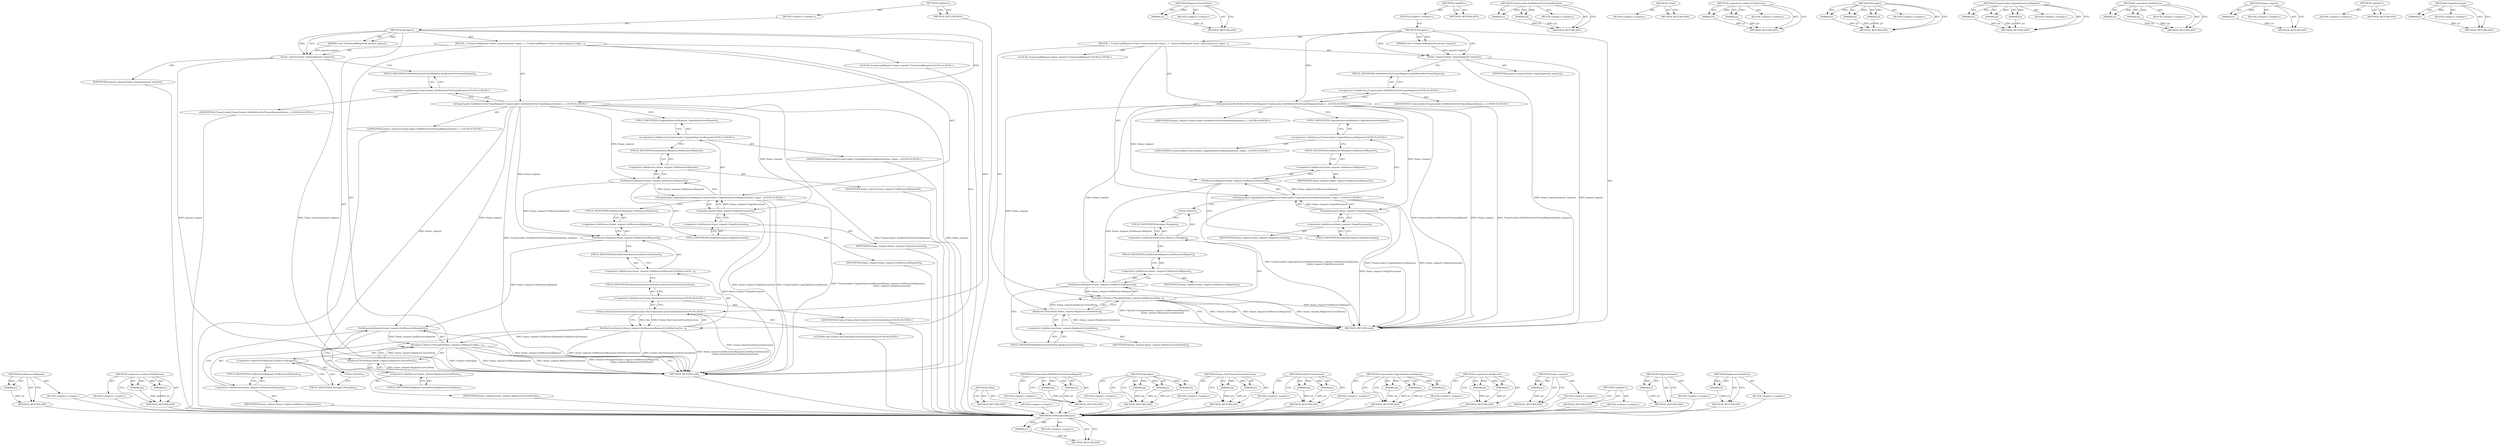 digraph "OriginDocument" {
vulnerable_92 [label=<(METHOD,GetResourceRequest)>];
vulnerable_93 [label=<(PARAM,p1)>];
vulnerable_94 [label=<(BLOCK,&lt;empty&gt;,&lt;empty&gt;)>];
vulnerable_95 [label=<(METHOD_RETURN,ANY)>];
vulnerable_116 [label=<(METHOD,&lt;operator&gt;.indirectFieldAccess)>];
vulnerable_117 [label=<(PARAM,p1)>];
vulnerable_118 [label=<(PARAM,p2)>];
vulnerable_119 [label=<(BLOCK,&lt;empty&gt;,&lt;empty&gt;)>];
vulnerable_120 [label=<(METHOD_RETURN,ANY)>];
vulnerable_6 [label=<(METHOD,&lt;global&gt;)<SUB>1</SUB>>];
vulnerable_7 [label=<(BLOCK,&lt;empty&gt;,&lt;empty&gt;)<SUB>1</SUB>>];
vulnerable_8 [label=<(METHOD,Navigate)<SUB>1</SUB>>];
vulnerable_9 [label=<(PARAM,const FrameLoadRequest&amp; passed_request)<SUB>1</SUB>>];
vulnerable_10 [label=<(BLOCK,{
  FrameLoadRequest frame_request(passed_reque...,{
  FrameLoadRequest frame_request(passed_reque...)<SUB>1</SUB>>];
vulnerable_11 [label="<(LOCAL,FrameLoadRequest frame_request: FrameLoadRequest)<SUB>2</SUB>>"];
vulnerable_12 [label=<(frame_request,frame_request(passed_request))<SUB>2</SUB>>];
vulnerable_13 [label=<(IDENTIFIER,passed_request,frame_request(passed_request))<SUB>2</SUB>>];
vulnerable_14 [label="<(FrameLoader.SetReferrerForFrameRequest,FrameLoader::SetReferrerForFrameRequest(frame_r...)<SUB>4</SUB>>"];
vulnerable_15 [label="<(&lt;operator&gt;.fieldAccess,FrameLoader::SetReferrerForFrameRequest)<SUB>4</SUB>>"];
vulnerable_16 [label="<(IDENTIFIER,FrameLoader,FrameLoader::SetReferrerForFrameRequest(frame_r...)<SUB>4</SUB>>"];
vulnerable_17 [label=<(FIELD_IDENTIFIER,SetReferrerForFrameRequest,SetReferrerForFrameRequest)<SUB>4</SUB>>];
vulnerable_18 [label="<(IDENTIFIER,frame_request,FrameLoader::SetReferrerForFrameRequest(frame_r...)<SUB>4</SUB>>"];
vulnerable_19 [label="<(FrameLoader.UpgradeInsecureRequest,FrameLoader::UpgradeInsecureRequest(frame_reque...)<SUB>5</SUB>>"];
vulnerable_20 [label="<(&lt;operator&gt;.fieldAccess,FrameLoader::UpgradeInsecureRequest)<SUB>5</SUB>>"];
vulnerable_21 [label="<(IDENTIFIER,FrameLoader,FrameLoader::UpgradeInsecureRequest(frame_reque...)<SUB>5</SUB>>"];
vulnerable_22 [label=<(FIELD_IDENTIFIER,UpgradeInsecureRequest,UpgradeInsecureRequest)<SUB>5</SUB>>];
vulnerable_23 [label=<(GetResourceRequest,frame_request.GetResourceRequest())<SUB>5</SUB>>];
vulnerable_24 [label=<(&lt;operator&gt;.fieldAccess,frame_request.GetResourceRequest)<SUB>5</SUB>>];
vulnerable_25 [label=<(IDENTIFIER,frame_request,frame_request.GetResourceRequest())<SUB>5</SUB>>];
vulnerable_26 [label=<(FIELD_IDENTIFIER,GetResourceRequest,GetResourceRequest)<SUB>5</SUB>>];
vulnerable_27 [label=<(OriginDocument,frame_request.OriginDocument())<SUB>6</SUB>>];
vulnerable_28 [label=<(&lt;operator&gt;.fieldAccess,frame_request.OriginDocument)<SUB>6</SUB>>];
vulnerable_29 [label=<(IDENTIFIER,frame_request,frame_request.OriginDocument())<SUB>6</SUB>>];
vulnerable_30 [label=<(FIELD_IDENTIFIER,OriginDocument,OriginDocument)<SUB>6</SUB>>];
vulnerable_31 [label=<(SetHasUserGesture,frame_request.GetResourceRequest().SetHasUserGe...)<SUB>8</SUB>>];
vulnerable_32 [label=<(&lt;operator&gt;.fieldAccess,frame_request.GetResourceRequest().SetHasUserGe...)<SUB>8</SUB>>];
vulnerable_33 [label=<(GetResourceRequest,frame_request.GetResourceRequest())<SUB>8</SUB>>];
vulnerable_34 [label=<(&lt;operator&gt;.fieldAccess,frame_request.GetResourceRequest)<SUB>8</SUB>>];
vulnerable_35 [label=<(IDENTIFIER,frame_request,frame_request.GetResourceRequest())<SUB>8</SUB>>];
vulnerable_36 [label=<(FIELD_IDENTIFIER,GetResourceRequest,GetResourceRequest)<SUB>8</SUB>>];
vulnerable_37 [label=<(FIELD_IDENTIFIER,SetHasUserGesture,SetHasUserGesture)<SUB>8</SUB>>];
vulnerable_38 [label="<(Frame.HasTransientUserActivation,Frame::HasTransientUserActivation(this))<SUB>9</SUB>>"];
vulnerable_39 [label="<(&lt;operator&gt;.fieldAccess,Frame::HasTransientUserActivation)<SUB>9</SUB>>"];
vulnerable_40 [label="<(IDENTIFIER,Frame,Frame::HasTransientUserActivation(this))<SUB>9</SUB>>"];
vulnerable_41 [label=<(FIELD_IDENTIFIER,HasTransientUserActivation,HasTransientUserActivation)<SUB>9</SUB>>];
vulnerable_42 [label="<(LITERAL,this,Frame::HasTransientUserActivation(this))<SUB>9</SUB>>"];
vulnerable_43 [label=<(Navigate,Client()-&gt;Navigate(frame_request.GetResourceReq...)<SUB>10</SUB>>];
vulnerable_44 [label=<(&lt;operator&gt;.indirectFieldAccess,Client()-&gt;Navigate)<SUB>10</SUB>>];
vulnerable_45 [label=<(Client,Client())<SUB>10</SUB>>];
vulnerable_46 [label=<(FIELD_IDENTIFIER,Navigate,Navigate)<SUB>10</SUB>>];
vulnerable_47 [label=<(GetResourceRequest,frame_request.GetResourceRequest())<SUB>10</SUB>>];
vulnerable_48 [label=<(&lt;operator&gt;.fieldAccess,frame_request.GetResourceRequest)<SUB>10</SUB>>];
vulnerable_49 [label=<(IDENTIFIER,frame_request,frame_request.GetResourceRequest())<SUB>10</SUB>>];
vulnerable_50 [label=<(FIELD_IDENTIFIER,GetResourceRequest,GetResourceRequest)<SUB>10</SUB>>];
vulnerable_51 [label=<(ReplacesCurrentItem,frame_request.ReplacesCurrentItem())<SUB>11</SUB>>];
vulnerable_52 [label=<(&lt;operator&gt;.fieldAccess,frame_request.ReplacesCurrentItem)<SUB>11</SUB>>];
vulnerable_53 [label=<(IDENTIFIER,frame_request,frame_request.ReplacesCurrentItem())<SUB>11</SUB>>];
vulnerable_54 [label=<(FIELD_IDENTIFIER,ReplacesCurrentItem,ReplacesCurrentItem)<SUB>11</SUB>>];
vulnerable_55 [label=<(METHOD_RETURN,void)<SUB>1</SUB>>];
vulnerable_57 [label=<(METHOD_RETURN,ANY)<SUB>1</SUB>>];
vulnerable_121 [label=<(METHOD,Client)>];
vulnerable_122 [label=<(BLOCK,&lt;empty&gt;,&lt;empty&gt;)>];
vulnerable_123 [label=<(METHOD_RETURN,ANY)>];
vulnerable_76 [label=<(METHOD,FrameLoader.SetReferrerForFrameRequest)>];
vulnerable_77 [label=<(PARAM,p1)>];
vulnerable_78 [label=<(PARAM,p2)>];
vulnerable_79 [label=<(BLOCK,&lt;empty&gt;,&lt;empty&gt;)>];
vulnerable_80 [label=<(METHOD_RETURN,ANY)>];
vulnerable_110 [label=<(METHOD,Navigate)>];
vulnerable_111 [label=<(PARAM,p1)>];
vulnerable_112 [label=<(PARAM,p2)>];
vulnerable_113 [label=<(PARAM,p3)>];
vulnerable_114 [label=<(BLOCK,&lt;empty&gt;,&lt;empty&gt;)>];
vulnerable_115 [label=<(METHOD_RETURN,ANY)>];
vulnerable_105 [label=<(METHOD,Frame.HasTransientUserActivation)>];
vulnerable_106 [label=<(PARAM,p1)>];
vulnerable_107 [label=<(PARAM,p2)>];
vulnerable_108 [label=<(BLOCK,&lt;empty&gt;,&lt;empty&gt;)>];
vulnerable_109 [label=<(METHOD_RETURN,ANY)>];
vulnerable_100 [label=<(METHOD,SetHasUserGesture)>];
vulnerable_101 [label=<(PARAM,p1)>];
vulnerable_102 [label=<(PARAM,p2)>];
vulnerable_103 [label=<(BLOCK,&lt;empty&gt;,&lt;empty&gt;)>];
vulnerable_104 [label=<(METHOD_RETURN,ANY)>];
vulnerable_86 [label=<(METHOD,FrameLoader.UpgradeInsecureRequest)>];
vulnerable_87 [label=<(PARAM,p1)>];
vulnerable_88 [label=<(PARAM,p2)>];
vulnerable_89 [label=<(PARAM,p3)>];
vulnerable_90 [label=<(BLOCK,&lt;empty&gt;,&lt;empty&gt;)>];
vulnerable_91 [label=<(METHOD_RETURN,ANY)>];
vulnerable_81 [label=<(METHOD,&lt;operator&gt;.fieldAccess)>];
vulnerable_82 [label=<(PARAM,p1)>];
vulnerable_83 [label=<(PARAM,p2)>];
vulnerable_84 [label=<(BLOCK,&lt;empty&gt;,&lt;empty&gt;)>];
vulnerable_85 [label=<(METHOD_RETURN,ANY)>];
vulnerable_72 [label=<(METHOD,frame_request)>];
vulnerable_73 [label=<(PARAM,p1)>];
vulnerable_74 [label=<(BLOCK,&lt;empty&gt;,&lt;empty&gt;)>];
vulnerable_75 [label=<(METHOD_RETURN,ANY)>];
vulnerable_66 [label=<(METHOD,&lt;global&gt;)<SUB>1</SUB>>];
vulnerable_67 [label=<(BLOCK,&lt;empty&gt;,&lt;empty&gt;)>];
vulnerable_68 [label=<(METHOD_RETURN,ANY)>];
vulnerable_96 [label=<(METHOD,OriginDocument)>];
vulnerable_97 [label=<(PARAM,p1)>];
vulnerable_98 [label=<(BLOCK,&lt;empty&gt;,&lt;empty&gt;)>];
vulnerable_99 [label=<(METHOD_RETURN,ANY)>];
vulnerable_124 [label=<(METHOD,ReplacesCurrentItem)>];
vulnerable_125 [label=<(PARAM,p1)>];
vulnerable_126 [label=<(BLOCK,&lt;empty&gt;,&lt;empty&gt;)>];
vulnerable_127 [label=<(METHOD_RETURN,ANY)>];
fixed_80 [label=<(METHOD,GetResourceRequest)>];
fixed_81 [label=<(PARAM,p1)>];
fixed_82 [label=<(BLOCK,&lt;empty&gt;,&lt;empty&gt;)>];
fixed_83 [label=<(METHOD_RETURN,ANY)>];
fixed_102 [label=<(METHOD,ReplacesCurrentItem)>];
fixed_103 [label=<(PARAM,p1)>];
fixed_104 [label=<(BLOCK,&lt;empty&gt;,&lt;empty&gt;)>];
fixed_105 [label=<(METHOD_RETURN,ANY)>];
fixed_6 [label=<(METHOD,&lt;global&gt;)<SUB>1</SUB>>];
fixed_7 [label=<(BLOCK,&lt;empty&gt;,&lt;empty&gt;)<SUB>1</SUB>>];
fixed_8 [label=<(METHOD,Navigate)<SUB>1</SUB>>];
fixed_9 [label=<(PARAM,const FrameLoadRequest&amp; passed_request)<SUB>1</SUB>>];
fixed_10 [label=<(BLOCK,{
  FrameLoadRequest frame_request(passed_reque...,{
  FrameLoadRequest frame_request(passed_reque...)<SUB>1</SUB>>];
fixed_11 [label="<(LOCAL,FrameLoadRequest frame_request: FrameLoadRequest)<SUB>2</SUB>>"];
fixed_12 [label=<(frame_request,frame_request(passed_request))<SUB>2</SUB>>];
fixed_13 [label=<(IDENTIFIER,passed_request,frame_request(passed_request))<SUB>2</SUB>>];
fixed_14 [label="<(FrameLoader.SetReferrerForFrameRequest,FrameLoader::SetReferrerForFrameRequest(frame_r...)<SUB>4</SUB>>"];
fixed_15 [label="<(&lt;operator&gt;.fieldAccess,FrameLoader::SetReferrerForFrameRequest)<SUB>4</SUB>>"];
fixed_16 [label="<(IDENTIFIER,FrameLoader,FrameLoader::SetReferrerForFrameRequest(frame_r...)<SUB>4</SUB>>"];
fixed_17 [label=<(FIELD_IDENTIFIER,SetReferrerForFrameRequest,SetReferrerForFrameRequest)<SUB>4</SUB>>];
fixed_18 [label="<(IDENTIFIER,frame_request,FrameLoader::SetReferrerForFrameRequest(frame_r...)<SUB>4</SUB>>"];
fixed_19 [label="<(FrameLoader.UpgradeInsecureRequest,FrameLoader::UpgradeInsecureRequest(frame_reque...)<SUB>5</SUB>>"];
fixed_20 [label="<(&lt;operator&gt;.fieldAccess,FrameLoader::UpgradeInsecureRequest)<SUB>5</SUB>>"];
fixed_21 [label="<(IDENTIFIER,FrameLoader,FrameLoader::UpgradeInsecureRequest(frame_reque...)<SUB>5</SUB>>"];
fixed_22 [label=<(FIELD_IDENTIFIER,UpgradeInsecureRequest,UpgradeInsecureRequest)<SUB>5</SUB>>];
fixed_23 [label=<(GetResourceRequest,frame_request.GetResourceRequest())<SUB>5</SUB>>];
fixed_24 [label=<(&lt;operator&gt;.fieldAccess,frame_request.GetResourceRequest)<SUB>5</SUB>>];
fixed_25 [label=<(IDENTIFIER,frame_request,frame_request.GetResourceRequest())<SUB>5</SUB>>];
fixed_26 [label=<(FIELD_IDENTIFIER,GetResourceRequest,GetResourceRequest)<SUB>5</SUB>>];
fixed_27 [label=<(OriginDocument,frame_request.OriginDocument())<SUB>6</SUB>>];
fixed_28 [label=<(&lt;operator&gt;.fieldAccess,frame_request.OriginDocument)<SUB>6</SUB>>];
fixed_29 [label=<(IDENTIFIER,frame_request,frame_request.OriginDocument())<SUB>6</SUB>>];
fixed_30 [label=<(FIELD_IDENTIFIER,OriginDocument,OriginDocument)<SUB>6</SUB>>];
fixed_31 [label=<(Navigate,Client()-&gt;Navigate(frame_request.GetResourceReq...)<SUB>8</SUB>>];
fixed_32 [label=<(&lt;operator&gt;.indirectFieldAccess,Client()-&gt;Navigate)<SUB>8</SUB>>];
fixed_33 [label=<(Client,Client())<SUB>8</SUB>>];
fixed_34 [label=<(FIELD_IDENTIFIER,Navigate,Navigate)<SUB>8</SUB>>];
fixed_35 [label=<(GetResourceRequest,frame_request.GetResourceRequest())<SUB>8</SUB>>];
fixed_36 [label=<(&lt;operator&gt;.fieldAccess,frame_request.GetResourceRequest)<SUB>8</SUB>>];
fixed_37 [label=<(IDENTIFIER,frame_request,frame_request.GetResourceRequest())<SUB>8</SUB>>];
fixed_38 [label=<(FIELD_IDENTIFIER,GetResourceRequest,GetResourceRequest)<SUB>8</SUB>>];
fixed_39 [label=<(ReplacesCurrentItem,frame_request.ReplacesCurrentItem())<SUB>9</SUB>>];
fixed_40 [label=<(&lt;operator&gt;.fieldAccess,frame_request.ReplacesCurrentItem)<SUB>9</SUB>>];
fixed_41 [label=<(IDENTIFIER,frame_request,frame_request.ReplacesCurrentItem())<SUB>9</SUB>>];
fixed_42 [label=<(FIELD_IDENTIFIER,ReplacesCurrentItem,ReplacesCurrentItem)<SUB>9</SUB>>];
fixed_43 [label=<(METHOD_RETURN,void)<SUB>1</SUB>>];
fixed_45 [label=<(METHOD_RETURN,ANY)<SUB>1</SUB>>];
fixed_64 [label=<(METHOD,FrameLoader.SetReferrerForFrameRequest)>];
fixed_65 [label=<(PARAM,p1)>];
fixed_66 [label=<(PARAM,p2)>];
fixed_67 [label=<(BLOCK,&lt;empty&gt;,&lt;empty&gt;)>];
fixed_68 [label=<(METHOD_RETURN,ANY)>];
fixed_99 [label=<(METHOD,Client)>];
fixed_100 [label=<(BLOCK,&lt;empty&gt;,&lt;empty&gt;)>];
fixed_101 [label=<(METHOD_RETURN,ANY)>];
fixed_94 [label=<(METHOD,&lt;operator&gt;.indirectFieldAccess)>];
fixed_95 [label=<(PARAM,p1)>];
fixed_96 [label=<(PARAM,p2)>];
fixed_97 [label=<(BLOCK,&lt;empty&gt;,&lt;empty&gt;)>];
fixed_98 [label=<(METHOD_RETURN,ANY)>];
fixed_88 [label=<(METHOD,Navigate)>];
fixed_89 [label=<(PARAM,p1)>];
fixed_90 [label=<(PARAM,p2)>];
fixed_91 [label=<(PARAM,p3)>];
fixed_92 [label=<(BLOCK,&lt;empty&gt;,&lt;empty&gt;)>];
fixed_93 [label=<(METHOD_RETURN,ANY)>];
fixed_74 [label=<(METHOD,FrameLoader.UpgradeInsecureRequest)>];
fixed_75 [label=<(PARAM,p1)>];
fixed_76 [label=<(PARAM,p2)>];
fixed_77 [label=<(PARAM,p3)>];
fixed_78 [label=<(BLOCK,&lt;empty&gt;,&lt;empty&gt;)>];
fixed_79 [label=<(METHOD_RETURN,ANY)>];
fixed_69 [label=<(METHOD,&lt;operator&gt;.fieldAccess)>];
fixed_70 [label=<(PARAM,p1)>];
fixed_71 [label=<(PARAM,p2)>];
fixed_72 [label=<(BLOCK,&lt;empty&gt;,&lt;empty&gt;)>];
fixed_73 [label=<(METHOD_RETURN,ANY)>];
fixed_60 [label=<(METHOD,frame_request)>];
fixed_61 [label=<(PARAM,p1)>];
fixed_62 [label=<(BLOCK,&lt;empty&gt;,&lt;empty&gt;)>];
fixed_63 [label=<(METHOD_RETURN,ANY)>];
fixed_54 [label=<(METHOD,&lt;global&gt;)<SUB>1</SUB>>];
fixed_55 [label=<(BLOCK,&lt;empty&gt;,&lt;empty&gt;)>];
fixed_56 [label=<(METHOD_RETURN,ANY)>];
fixed_84 [label=<(METHOD,OriginDocument)>];
fixed_85 [label=<(PARAM,p1)>];
fixed_86 [label=<(BLOCK,&lt;empty&gt;,&lt;empty&gt;)>];
fixed_87 [label=<(METHOD_RETURN,ANY)>];
vulnerable_92 -> vulnerable_93  [key=0, label="AST: "];
vulnerable_92 -> vulnerable_93  [key=1, label="DDG: "];
vulnerable_92 -> vulnerable_94  [key=0, label="AST: "];
vulnerable_92 -> vulnerable_95  [key=0, label="AST: "];
vulnerable_92 -> vulnerable_95  [key=1, label="CFG: "];
vulnerable_93 -> vulnerable_95  [key=0, label="DDG: p1"];
vulnerable_94 -> fixed_80  [key=0];
vulnerable_95 -> fixed_80  [key=0];
vulnerable_116 -> vulnerable_117  [key=0, label="AST: "];
vulnerable_116 -> vulnerable_117  [key=1, label="DDG: "];
vulnerable_116 -> vulnerable_119  [key=0, label="AST: "];
vulnerable_116 -> vulnerable_118  [key=0, label="AST: "];
vulnerable_116 -> vulnerable_118  [key=1, label="DDG: "];
vulnerable_116 -> vulnerable_120  [key=0, label="AST: "];
vulnerable_116 -> vulnerable_120  [key=1, label="CFG: "];
vulnerable_117 -> vulnerable_120  [key=0, label="DDG: p1"];
vulnerable_118 -> vulnerable_120  [key=0, label="DDG: p2"];
vulnerable_119 -> fixed_80  [key=0];
vulnerable_120 -> fixed_80  [key=0];
vulnerable_6 -> vulnerable_7  [key=0, label="AST: "];
vulnerable_6 -> vulnerable_57  [key=0, label="AST: "];
vulnerable_6 -> vulnerable_57  [key=1, label="CFG: "];
vulnerable_7 -> vulnerable_8  [key=0, label="AST: "];
vulnerable_8 -> vulnerable_9  [key=0, label="AST: "];
vulnerable_8 -> vulnerable_9  [key=1, label="DDG: "];
vulnerable_8 -> vulnerable_10  [key=0, label="AST: "];
vulnerable_8 -> vulnerable_55  [key=0, label="AST: "];
vulnerable_8 -> vulnerable_12  [key=0, label="CFG: "];
vulnerable_8 -> vulnerable_12  [key=1, label="DDG: "];
vulnerable_8 -> vulnerable_14  [key=0, label="DDG: "];
vulnerable_8 -> vulnerable_38  [key=0, label="DDG: "];
vulnerable_9 -> vulnerable_12  [key=0, label="DDG: passed_request"];
vulnerable_10 -> vulnerable_11  [key=0, label="AST: "];
vulnerable_10 -> vulnerable_12  [key=0, label="AST: "];
vulnerable_10 -> vulnerable_14  [key=0, label="AST: "];
vulnerable_10 -> vulnerable_19  [key=0, label="AST: "];
vulnerable_10 -> vulnerable_31  [key=0, label="AST: "];
vulnerable_10 -> vulnerable_43  [key=0, label="AST: "];
vulnerable_11 -> fixed_80  [key=0];
vulnerable_12 -> vulnerable_13  [key=0, label="AST: "];
vulnerable_12 -> vulnerable_17  [key=0, label="CFG: "];
vulnerable_12 -> vulnerable_55  [key=0, label="DDG: passed_request"];
vulnerable_12 -> vulnerable_55  [key=1, label="DDG: frame_request(passed_request)"];
vulnerable_13 -> fixed_80  [key=0];
vulnerable_14 -> vulnerable_15  [key=0, label="AST: "];
vulnerable_14 -> vulnerable_18  [key=0, label="AST: "];
vulnerable_14 -> vulnerable_22  [key=0, label="CFG: "];
vulnerable_14 -> vulnerable_55  [key=0, label="DDG: FrameLoader::SetReferrerForFrameRequest"];
vulnerable_14 -> vulnerable_55  [key=1, label="DDG: frame_request"];
vulnerable_14 -> vulnerable_55  [key=2, label="DDG: FrameLoader::SetReferrerForFrameRequest(frame_request)"];
vulnerable_14 -> vulnerable_23  [key=0, label="DDG: frame_request"];
vulnerable_14 -> vulnerable_27  [key=0, label="DDG: frame_request"];
vulnerable_14 -> vulnerable_47  [key=0, label="DDG: frame_request"];
vulnerable_14 -> vulnerable_51  [key=0, label="DDG: frame_request"];
vulnerable_14 -> vulnerable_33  [key=0, label="DDG: frame_request"];
vulnerable_15 -> vulnerable_16  [key=0, label="AST: "];
vulnerable_15 -> vulnerable_17  [key=0, label="AST: "];
vulnerable_15 -> vulnerable_14  [key=0, label="CFG: "];
vulnerable_16 -> fixed_80  [key=0];
vulnerable_17 -> vulnerable_15  [key=0, label="CFG: "];
vulnerable_18 -> fixed_80  [key=0];
vulnerable_19 -> vulnerable_20  [key=0, label="AST: "];
vulnerable_19 -> vulnerable_23  [key=0, label="AST: "];
vulnerable_19 -> vulnerable_27  [key=0, label="AST: "];
vulnerable_19 -> vulnerable_36  [key=0, label="CFG: "];
vulnerable_19 -> vulnerable_55  [key=0, label="DDG: FrameLoader::UpgradeInsecureRequest"];
vulnerable_19 -> vulnerable_55  [key=1, label="DDG: frame_request.OriginDocument()"];
vulnerable_19 -> vulnerable_55  [key=2, label="DDG: FrameLoader::UpgradeInsecureRequest(frame_request.GetResourceRequest(),
                                       frame_request.OriginDocument())"];
vulnerable_20 -> vulnerable_21  [key=0, label="AST: "];
vulnerable_20 -> vulnerable_22  [key=0, label="AST: "];
vulnerable_20 -> vulnerable_26  [key=0, label="CFG: "];
vulnerable_21 -> fixed_80  [key=0];
vulnerable_22 -> vulnerable_20  [key=0, label="CFG: "];
vulnerable_23 -> vulnerable_24  [key=0, label="AST: "];
vulnerable_23 -> vulnerable_30  [key=0, label="CFG: "];
vulnerable_23 -> vulnerable_19  [key=0, label="DDG: frame_request.GetResourceRequest"];
vulnerable_23 -> vulnerable_33  [key=0, label="DDG: frame_request.GetResourceRequest"];
vulnerable_24 -> vulnerable_25  [key=0, label="AST: "];
vulnerable_24 -> vulnerable_26  [key=0, label="AST: "];
vulnerable_24 -> vulnerable_23  [key=0, label="CFG: "];
vulnerable_25 -> fixed_80  [key=0];
vulnerable_26 -> vulnerable_24  [key=0, label="CFG: "];
vulnerable_27 -> vulnerable_28  [key=0, label="AST: "];
vulnerable_27 -> vulnerable_19  [key=0, label="CFG: "];
vulnerable_27 -> vulnerable_19  [key=1, label="DDG: frame_request.OriginDocument"];
vulnerable_27 -> vulnerable_55  [key=0, label="DDG: frame_request.OriginDocument"];
vulnerable_28 -> vulnerable_29  [key=0, label="AST: "];
vulnerable_28 -> vulnerable_30  [key=0, label="AST: "];
vulnerable_28 -> vulnerable_27  [key=0, label="CFG: "];
vulnerable_29 -> fixed_80  [key=0];
vulnerable_30 -> vulnerable_28  [key=0, label="CFG: "];
vulnerable_31 -> vulnerable_32  [key=0, label="AST: "];
vulnerable_31 -> vulnerable_38  [key=0, label="AST: "];
vulnerable_31 -> vulnerable_45  [key=0, label="CFG: "];
vulnerable_31 -> vulnerable_55  [key=0, label="DDG: frame_request.GetResourceRequest().SetHasUserGesture"];
vulnerable_31 -> vulnerable_55  [key=1, label="DDG: Frame::HasTransientUserActivation(this)"];
vulnerable_31 -> vulnerable_55  [key=2, label="DDG: frame_request.GetResourceRequest().SetHasUserGesture(
      Frame::HasTransientUserActivation(this))"];
vulnerable_31 -> vulnerable_43  [key=0, label="DDG: frame_request.GetResourceRequest().SetHasUserGesture"];
vulnerable_32 -> vulnerable_33  [key=0, label="AST: "];
vulnerable_32 -> vulnerable_37  [key=0, label="AST: "];
vulnerable_32 -> vulnerable_41  [key=0, label="CFG: "];
vulnerable_33 -> vulnerable_34  [key=0, label="AST: "];
vulnerable_33 -> vulnerable_37  [key=0, label="CFG: "];
vulnerable_33 -> vulnerable_47  [key=0, label="DDG: frame_request.GetResourceRequest"];
vulnerable_34 -> vulnerable_35  [key=0, label="AST: "];
vulnerable_34 -> vulnerable_36  [key=0, label="AST: "];
vulnerable_34 -> vulnerable_33  [key=0, label="CFG: "];
vulnerable_35 -> fixed_80  [key=0];
vulnerable_36 -> vulnerable_34  [key=0, label="CFG: "];
vulnerable_37 -> vulnerable_32  [key=0, label="CFG: "];
vulnerable_38 -> vulnerable_39  [key=0, label="AST: "];
vulnerable_38 -> vulnerable_42  [key=0, label="AST: "];
vulnerable_38 -> vulnerable_31  [key=0, label="CFG: "];
vulnerable_38 -> vulnerable_31  [key=1, label="DDG: Frame::HasTransientUserActivation"];
vulnerable_38 -> vulnerable_31  [key=2, label="DDG: this"];
vulnerable_38 -> vulnerable_55  [key=0, label="DDG: Frame::HasTransientUserActivation"];
vulnerable_39 -> vulnerable_40  [key=0, label="AST: "];
vulnerable_39 -> vulnerable_41  [key=0, label="AST: "];
vulnerable_39 -> vulnerable_38  [key=0, label="CFG: "];
vulnerable_40 -> fixed_80  [key=0];
vulnerable_41 -> vulnerable_39  [key=0, label="CFG: "];
vulnerable_42 -> fixed_80  [key=0];
vulnerable_43 -> vulnerable_44  [key=0, label="AST: "];
vulnerable_43 -> vulnerable_47  [key=0, label="AST: "];
vulnerable_43 -> vulnerable_51  [key=0, label="AST: "];
vulnerable_43 -> vulnerable_55  [key=0, label="CFG: "];
vulnerable_43 -> vulnerable_55  [key=1, label="DDG: Client()-&gt;Navigate"];
vulnerable_43 -> vulnerable_55  [key=2, label="DDG: frame_request.GetResourceRequest()"];
vulnerable_43 -> vulnerable_55  [key=3, label="DDG: frame_request.ReplacesCurrentItem()"];
vulnerable_43 -> vulnerable_55  [key=4, label="DDG: Client()-&gt;Navigate(frame_request.GetResourceRequest(),
                      frame_request.ReplacesCurrentItem())"];
vulnerable_44 -> vulnerable_45  [key=0, label="AST: "];
vulnerable_44 -> vulnerable_46  [key=0, label="AST: "];
vulnerable_44 -> vulnerable_50  [key=0, label="CFG: "];
vulnerable_45 -> vulnerable_46  [key=0, label="CFG: "];
vulnerable_46 -> vulnerable_44  [key=0, label="CFG: "];
vulnerable_47 -> vulnerable_48  [key=0, label="AST: "];
vulnerable_47 -> vulnerable_54  [key=0, label="CFG: "];
vulnerable_47 -> vulnerable_55  [key=0, label="DDG: frame_request.GetResourceRequest"];
vulnerable_47 -> vulnerable_43  [key=0, label="DDG: frame_request.GetResourceRequest"];
vulnerable_48 -> vulnerable_49  [key=0, label="AST: "];
vulnerable_48 -> vulnerable_50  [key=0, label="AST: "];
vulnerable_48 -> vulnerable_47  [key=0, label="CFG: "];
vulnerable_49 -> fixed_80  [key=0];
vulnerable_50 -> vulnerable_48  [key=0, label="CFG: "];
vulnerable_51 -> vulnerable_52  [key=0, label="AST: "];
vulnerable_51 -> vulnerable_43  [key=0, label="CFG: "];
vulnerable_51 -> vulnerable_43  [key=1, label="DDG: frame_request.ReplacesCurrentItem"];
vulnerable_51 -> vulnerable_55  [key=0, label="DDG: frame_request.ReplacesCurrentItem"];
vulnerable_52 -> vulnerable_53  [key=0, label="AST: "];
vulnerable_52 -> vulnerable_54  [key=0, label="AST: "];
vulnerable_52 -> vulnerable_51  [key=0, label="CFG: "];
vulnerable_53 -> fixed_80  [key=0];
vulnerable_54 -> vulnerable_52  [key=0, label="CFG: "];
vulnerable_55 -> fixed_80  [key=0];
vulnerable_57 -> fixed_80  [key=0];
vulnerable_121 -> vulnerable_122  [key=0, label="AST: "];
vulnerable_121 -> vulnerable_123  [key=0, label="AST: "];
vulnerable_121 -> vulnerable_123  [key=1, label="CFG: "];
vulnerable_122 -> fixed_80  [key=0];
vulnerable_123 -> fixed_80  [key=0];
vulnerable_76 -> vulnerable_77  [key=0, label="AST: "];
vulnerable_76 -> vulnerable_77  [key=1, label="DDG: "];
vulnerable_76 -> vulnerable_79  [key=0, label="AST: "];
vulnerable_76 -> vulnerable_78  [key=0, label="AST: "];
vulnerable_76 -> vulnerable_78  [key=1, label="DDG: "];
vulnerable_76 -> vulnerable_80  [key=0, label="AST: "];
vulnerable_76 -> vulnerable_80  [key=1, label="CFG: "];
vulnerable_77 -> vulnerable_80  [key=0, label="DDG: p1"];
vulnerable_78 -> vulnerable_80  [key=0, label="DDG: p2"];
vulnerable_79 -> fixed_80  [key=0];
vulnerable_80 -> fixed_80  [key=0];
vulnerable_110 -> vulnerable_111  [key=0, label="AST: "];
vulnerable_110 -> vulnerable_111  [key=1, label="DDG: "];
vulnerable_110 -> vulnerable_114  [key=0, label="AST: "];
vulnerable_110 -> vulnerable_112  [key=0, label="AST: "];
vulnerable_110 -> vulnerable_112  [key=1, label="DDG: "];
vulnerable_110 -> vulnerable_115  [key=0, label="AST: "];
vulnerable_110 -> vulnerable_115  [key=1, label="CFG: "];
vulnerable_110 -> vulnerable_113  [key=0, label="AST: "];
vulnerable_110 -> vulnerable_113  [key=1, label="DDG: "];
vulnerable_111 -> vulnerable_115  [key=0, label="DDG: p1"];
vulnerable_112 -> vulnerable_115  [key=0, label="DDG: p2"];
vulnerable_113 -> vulnerable_115  [key=0, label="DDG: p3"];
vulnerable_114 -> fixed_80  [key=0];
vulnerable_115 -> fixed_80  [key=0];
vulnerable_105 -> vulnerable_106  [key=0, label="AST: "];
vulnerable_105 -> vulnerable_106  [key=1, label="DDG: "];
vulnerable_105 -> vulnerable_108  [key=0, label="AST: "];
vulnerable_105 -> vulnerable_107  [key=0, label="AST: "];
vulnerable_105 -> vulnerable_107  [key=1, label="DDG: "];
vulnerable_105 -> vulnerable_109  [key=0, label="AST: "];
vulnerable_105 -> vulnerable_109  [key=1, label="CFG: "];
vulnerable_106 -> vulnerable_109  [key=0, label="DDG: p1"];
vulnerable_107 -> vulnerable_109  [key=0, label="DDG: p2"];
vulnerable_108 -> fixed_80  [key=0];
vulnerable_109 -> fixed_80  [key=0];
vulnerable_100 -> vulnerable_101  [key=0, label="AST: "];
vulnerable_100 -> vulnerable_101  [key=1, label="DDG: "];
vulnerable_100 -> vulnerable_103  [key=0, label="AST: "];
vulnerable_100 -> vulnerable_102  [key=0, label="AST: "];
vulnerable_100 -> vulnerable_102  [key=1, label="DDG: "];
vulnerable_100 -> vulnerable_104  [key=0, label="AST: "];
vulnerable_100 -> vulnerable_104  [key=1, label="CFG: "];
vulnerable_101 -> vulnerable_104  [key=0, label="DDG: p1"];
vulnerable_102 -> vulnerable_104  [key=0, label="DDG: p2"];
vulnerable_103 -> fixed_80  [key=0];
vulnerable_104 -> fixed_80  [key=0];
vulnerable_86 -> vulnerable_87  [key=0, label="AST: "];
vulnerable_86 -> vulnerable_87  [key=1, label="DDG: "];
vulnerable_86 -> vulnerable_90  [key=0, label="AST: "];
vulnerable_86 -> vulnerable_88  [key=0, label="AST: "];
vulnerable_86 -> vulnerable_88  [key=1, label="DDG: "];
vulnerable_86 -> vulnerable_91  [key=0, label="AST: "];
vulnerable_86 -> vulnerable_91  [key=1, label="CFG: "];
vulnerable_86 -> vulnerable_89  [key=0, label="AST: "];
vulnerable_86 -> vulnerable_89  [key=1, label="DDG: "];
vulnerable_87 -> vulnerable_91  [key=0, label="DDG: p1"];
vulnerable_88 -> vulnerable_91  [key=0, label="DDG: p2"];
vulnerable_89 -> vulnerable_91  [key=0, label="DDG: p3"];
vulnerable_90 -> fixed_80  [key=0];
vulnerable_91 -> fixed_80  [key=0];
vulnerable_81 -> vulnerable_82  [key=0, label="AST: "];
vulnerable_81 -> vulnerable_82  [key=1, label="DDG: "];
vulnerable_81 -> vulnerable_84  [key=0, label="AST: "];
vulnerable_81 -> vulnerable_83  [key=0, label="AST: "];
vulnerable_81 -> vulnerable_83  [key=1, label="DDG: "];
vulnerable_81 -> vulnerable_85  [key=0, label="AST: "];
vulnerable_81 -> vulnerable_85  [key=1, label="CFG: "];
vulnerable_82 -> vulnerable_85  [key=0, label="DDG: p1"];
vulnerable_83 -> vulnerable_85  [key=0, label="DDG: p2"];
vulnerable_84 -> fixed_80  [key=0];
vulnerable_85 -> fixed_80  [key=0];
vulnerable_72 -> vulnerable_73  [key=0, label="AST: "];
vulnerable_72 -> vulnerable_73  [key=1, label="DDG: "];
vulnerable_72 -> vulnerable_74  [key=0, label="AST: "];
vulnerable_72 -> vulnerable_75  [key=0, label="AST: "];
vulnerable_72 -> vulnerable_75  [key=1, label="CFG: "];
vulnerable_73 -> vulnerable_75  [key=0, label="DDG: p1"];
vulnerable_74 -> fixed_80  [key=0];
vulnerable_75 -> fixed_80  [key=0];
vulnerable_66 -> vulnerable_67  [key=0, label="AST: "];
vulnerable_66 -> vulnerable_68  [key=0, label="AST: "];
vulnerable_66 -> vulnerable_68  [key=1, label="CFG: "];
vulnerable_67 -> fixed_80  [key=0];
vulnerable_68 -> fixed_80  [key=0];
vulnerable_96 -> vulnerable_97  [key=0, label="AST: "];
vulnerable_96 -> vulnerable_97  [key=1, label="DDG: "];
vulnerable_96 -> vulnerable_98  [key=0, label="AST: "];
vulnerable_96 -> vulnerable_99  [key=0, label="AST: "];
vulnerable_96 -> vulnerable_99  [key=1, label="CFG: "];
vulnerable_97 -> vulnerable_99  [key=0, label="DDG: p1"];
vulnerable_98 -> fixed_80  [key=0];
vulnerable_99 -> fixed_80  [key=0];
vulnerable_124 -> vulnerable_125  [key=0, label="AST: "];
vulnerable_124 -> vulnerable_125  [key=1, label="DDG: "];
vulnerable_124 -> vulnerable_126  [key=0, label="AST: "];
vulnerable_124 -> vulnerable_127  [key=0, label="AST: "];
vulnerable_124 -> vulnerable_127  [key=1, label="CFG: "];
vulnerable_125 -> vulnerable_127  [key=0, label="DDG: p1"];
vulnerable_126 -> fixed_80  [key=0];
vulnerable_127 -> fixed_80  [key=0];
fixed_80 -> fixed_81  [key=0, label="AST: "];
fixed_80 -> fixed_81  [key=1, label="DDG: "];
fixed_80 -> fixed_82  [key=0, label="AST: "];
fixed_80 -> fixed_83  [key=0, label="AST: "];
fixed_80 -> fixed_83  [key=1, label="CFG: "];
fixed_81 -> fixed_83  [key=0, label="DDG: p1"];
fixed_102 -> fixed_103  [key=0, label="AST: "];
fixed_102 -> fixed_103  [key=1, label="DDG: "];
fixed_102 -> fixed_104  [key=0, label="AST: "];
fixed_102 -> fixed_105  [key=0, label="AST: "];
fixed_102 -> fixed_105  [key=1, label="CFG: "];
fixed_103 -> fixed_105  [key=0, label="DDG: p1"];
fixed_6 -> fixed_7  [key=0, label="AST: "];
fixed_6 -> fixed_45  [key=0, label="AST: "];
fixed_6 -> fixed_45  [key=1, label="CFG: "];
fixed_7 -> fixed_8  [key=0, label="AST: "];
fixed_8 -> fixed_9  [key=0, label="AST: "];
fixed_8 -> fixed_9  [key=1, label="DDG: "];
fixed_8 -> fixed_10  [key=0, label="AST: "];
fixed_8 -> fixed_43  [key=0, label="AST: "];
fixed_8 -> fixed_12  [key=0, label="CFG: "];
fixed_8 -> fixed_12  [key=1, label="DDG: "];
fixed_8 -> fixed_14  [key=0, label="DDG: "];
fixed_9 -> fixed_12  [key=0, label="DDG: passed_request"];
fixed_10 -> fixed_11  [key=0, label="AST: "];
fixed_10 -> fixed_12  [key=0, label="AST: "];
fixed_10 -> fixed_14  [key=0, label="AST: "];
fixed_10 -> fixed_19  [key=0, label="AST: "];
fixed_10 -> fixed_31  [key=0, label="AST: "];
fixed_12 -> fixed_13  [key=0, label="AST: "];
fixed_12 -> fixed_17  [key=0, label="CFG: "];
fixed_12 -> fixed_43  [key=0, label="DDG: passed_request"];
fixed_12 -> fixed_43  [key=1, label="DDG: frame_request(passed_request)"];
fixed_14 -> fixed_15  [key=0, label="AST: "];
fixed_14 -> fixed_18  [key=0, label="AST: "];
fixed_14 -> fixed_22  [key=0, label="CFG: "];
fixed_14 -> fixed_43  [key=0, label="DDG: FrameLoader::SetReferrerForFrameRequest"];
fixed_14 -> fixed_43  [key=1, label="DDG: frame_request"];
fixed_14 -> fixed_43  [key=2, label="DDG: FrameLoader::SetReferrerForFrameRequest(frame_request)"];
fixed_14 -> fixed_23  [key=0, label="DDG: frame_request"];
fixed_14 -> fixed_27  [key=0, label="DDG: frame_request"];
fixed_14 -> fixed_35  [key=0, label="DDG: frame_request"];
fixed_14 -> fixed_39  [key=0, label="DDG: frame_request"];
fixed_15 -> fixed_16  [key=0, label="AST: "];
fixed_15 -> fixed_17  [key=0, label="AST: "];
fixed_15 -> fixed_14  [key=0, label="CFG: "];
fixed_17 -> fixed_15  [key=0, label="CFG: "];
fixed_19 -> fixed_20  [key=0, label="AST: "];
fixed_19 -> fixed_23  [key=0, label="AST: "];
fixed_19 -> fixed_27  [key=0, label="AST: "];
fixed_19 -> fixed_33  [key=0, label="CFG: "];
fixed_19 -> fixed_43  [key=0, label="DDG: FrameLoader::UpgradeInsecureRequest"];
fixed_19 -> fixed_43  [key=1, label="DDG: frame_request.OriginDocument()"];
fixed_19 -> fixed_43  [key=2, label="DDG: FrameLoader::UpgradeInsecureRequest(frame_request.GetResourceRequest(),
                                       frame_request.OriginDocument())"];
fixed_20 -> fixed_21  [key=0, label="AST: "];
fixed_20 -> fixed_22  [key=0, label="AST: "];
fixed_20 -> fixed_26  [key=0, label="CFG: "];
fixed_22 -> fixed_20  [key=0, label="CFG: "];
fixed_23 -> fixed_24  [key=0, label="AST: "];
fixed_23 -> fixed_30  [key=0, label="CFG: "];
fixed_23 -> fixed_19  [key=0, label="DDG: frame_request.GetResourceRequest"];
fixed_23 -> fixed_35  [key=0, label="DDG: frame_request.GetResourceRequest"];
fixed_24 -> fixed_25  [key=0, label="AST: "];
fixed_24 -> fixed_26  [key=0, label="AST: "];
fixed_24 -> fixed_23  [key=0, label="CFG: "];
fixed_26 -> fixed_24  [key=0, label="CFG: "];
fixed_27 -> fixed_28  [key=0, label="AST: "];
fixed_27 -> fixed_19  [key=0, label="CFG: "];
fixed_27 -> fixed_19  [key=1, label="DDG: frame_request.OriginDocument"];
fixed_27 -> fixed_43  [key=0, label="DDG: frame_request.OriginDocument"];
fixed_28 -> fixed_29  [key=0, label="AST: "];
fixed_28 -> fixed_30  [key=0, label="AST: "];
fixed_28 -> fixed_27  [key=0, label="CFG: "];
fixed_30 -> fixed_28  [key=0, label="CFG: "];
fixed_31 -> fixed_32  [key=0, label="AST: "];
fixed_31 -> fixed_35  [key=0, label="AST: "];
fixed_31 -> fixed_39  [key=0, label="AST: "];
fixed_31 -> fixed_43  [key=0, label="CFG: "];
fixed_31 -> fixed_43  [key=1, label="DDG: Client()-&gt;Navigate"];
fixed_31 -> fixed_43  [key=2, label="DDG: frame_request.GetResourceRequest()"];
fixed_31 -> fixed_43  [key=3, label="DDG: frame_request.ReplacesCurrentItem()"];
fixed_31 -> fixed_43  [key=4, label="DDG: Client()-&gt;Navigate(frame_request.GetResourceRequest(),
                      frame_request.ReplacesCurrentItem())"];
fixed_32 -> fixed_33  [key=0, label="AST: "];
fixed_32 -> fixed_34  [key=0, label="AST: "];
fixed_32 -> fixed_38  [key=0, label="CFG: "];
fixed_33 -> fixed_34  [key=0, label="CFG: "];
fixed_34 -> fixed_32  [key=0, label="CFG: "];
fixed_35 -> fixed_36  [key=0, label="AST: "];
fixed_35 -> fixed_42  [key=0, label="CFG: "];
fixed_35 -> fixed_43  [key=0, label="DDG: frame_request.GetResourceRequest"];
fixed_35 -> fixed_31  [key=0, label="DDG: frame_request.GetResourceRequest"];
fixed_36 -> fixed_37  [key=0, label="AST: "];
fixed_36 -> fixed_38  [key=0, label="AST: "];
fixed_36 -> fixed_35  [key=0, label="CFG: "];
fixed_38 -> fixed_36  [key=0, label="CFG: "];
fixed_39 -> fixed_40  [key=0, label="AST: "];
fixed_39 -> fixed_31  [key=0, label="CFG: "];
fixed_39 -> fixed_31  [key=1, label="DDG: frame_request.ReplacesCurrentItem"];
fixed_39 -> fixed_43  [key=0, label="DDG: frame_request.ReplacesCurrentItem"];
fixed_40 -> fixed_41  [key=0, label="AST: "];
fixed_40 -> fixed_42  [key=0, label="AST: "];
fixed_40 -> fixed_39  [key=0, label="CFG: "];
fixed_42 -> fixed_40  [key=0, label="CFG: "];
fixed_64 -> fixed_65  [key=0, label="AST: "];
fixed_64 -> fixed_65  [key=1, label="DDG: "];
fixed_64 -> fixed_67  [key=0, label="AST: "];
fixed_64 -> fixed_66  [key=0, label="AST: "];
fixed_64 -> fixed_66  [key=1, label="DDG: "];
fixed_64 -> fixed_68  [key=0, label="AST: "];
fixed_64 -> fixed_68  [key=1, label="CFG: "];
fixed_65 -> fixed_68  [key=0, label="DDG: p1"];
fixed_66 -> fixed_68  [key=0, label="DDG: p2"];
fixed_99 -> fixed_100  [key=0, label="AST: "];
fixed_99 -> fixed_101  [key=0, label="AST: "];
fixed_99 -> fixed_101  [key=1, label="CFG: "];
fixed_94 -> fixed_95  [key=0, label="AST: "];
fixed_94 -> fixed_95  [key=1, label="DDG: "];
fixed_94 -> fixed_97  [key=0, label="AST: "];
fixed_94 -> fixed_96  [key=0, label="AST: "];
fixed_94 -> fixed_96  [key=1, label="DDG: "];
fixed_94 -> fixed_98  [key=0, label="AST: "];
fixed_94 -> fixed_98  [key=1, label="CFG: "];
fixed_95 -> fixed_98  [key=0, label="DDG: p1"];
fixed_96 -> fixed_98  [key=0, label="DDG: p2"];
fixed_88 -> fixed_89  [key=0, label="AST: "];
fixed_88 -> fixed_89  [key=1, label="DDG: "];
fixed_88 -> fixed_92  [key=0, label="AST: "];
fixed_88 -> fixed_90  [key=0, label="AST: "];
fixed_88 -> fixed_90  [key=1, label="DDG: "];
fixed_88 -> fixed_93  [key=0, label="AST: "];
fixed_88 -> fixed_93  [key=1, label="CFG: "];
fixed_88 -> fixed_91  [key=0, label="AST: "];
fixed_88 -> fixed_91  [key=1, label="DDG: "];
fixed_89 -> fixed_93  [key=0, label="DDG: p1"];
fixed_90 -> fixed_93  [key=0, label="DDG: p2"];
fixed_91 -> fixed_93  [key=0, label="DDG: p3"];
fixed_74 -> fixed_75  [key=0, label="AST: "];
fixed_74 -> fixed_75  [key=1, label="DDG: "];
fixed_74 -> fixed_78  [key=0, label="AST: "];
fixed_74 -> fixed_76  [key=0, label="AST: "];
fixed_74 -> fixed_76  [key=1, label="DDG: "];
fixed_74 -> fixed_79  [key=0, label="AST: "];
fixed_74 -> fixed_79  [key=1, label="CFG: "];
fixed_74 -> fixed_77  [key=0, label="AST: "];
fixed_74 -> fixed_77  [key=1, label="DDG: "];
fixed_75 -> fixed_79  [key=0, label="DDG: p1"];
fixed_76 -> fixed_79  [key=0, label="DDG: p2"];
fixed_77 -> fixed_79  [key=0, label="DDG: p3"];
fixed_69 -> fixed_70  [key=0, label="AST: "];
fixed_69 -> fixed_70  [key=1, label="DDG: "];
fixed_69 -> fixed_72  [key=0, label="AST: "];
fixed_69 -> fixed_71  [key=0, label="AST: "];
fixed_69 -> fixed_71  [key=1, label="DDG: "];
fixed_69 -> fixed_73  [key=0, label="AST: "];
fixed_69 -> fixed_73  [key=1, label="CFG: "];
fixed_70 -> fixed_73  [key=0, label="DDG: p1"];
fixed_71 -> fixed_73  [key=0, label="DDG: p2"];
fixed_60 -> fixed_61  [key=0, label="AST: "];
fixed_60 -> fixed_61  [key=1, label="DDG: "];
fixed_60 -> fixed_62  [key=0, label="AST: "];
fixed_60 -> fixed_63  [key=0, label="AST: "];
fixed_60 -> fixed_63  [key=1, label="CFG: "];
fixed_61 -> fixed_63  [key=0, label="DDG: p1"];
fixed_54 -> fixed_55  [key=0, label="AST: "];
fixed_54 -> fixed_56  [key=0, label="AST: "];
fixed_54 -> fixed_56  [key=1, label="CFG: "];
fixed_84 -> fixed_85  [key=0, label="AST: "];
fixed_84 -> fixed_85  [key=1, label="DDG: "];
fixed_84 -> fixed_86  [key=0, label="AST: "];
fixed_84 -> fixed_87  [key=0, label="AST: "];
fixed_84 -> fixed_87  [key=1, label="CFG: "];
fixed_85 -> fixed_87  [key=0, label="DDG: p1"];
}
